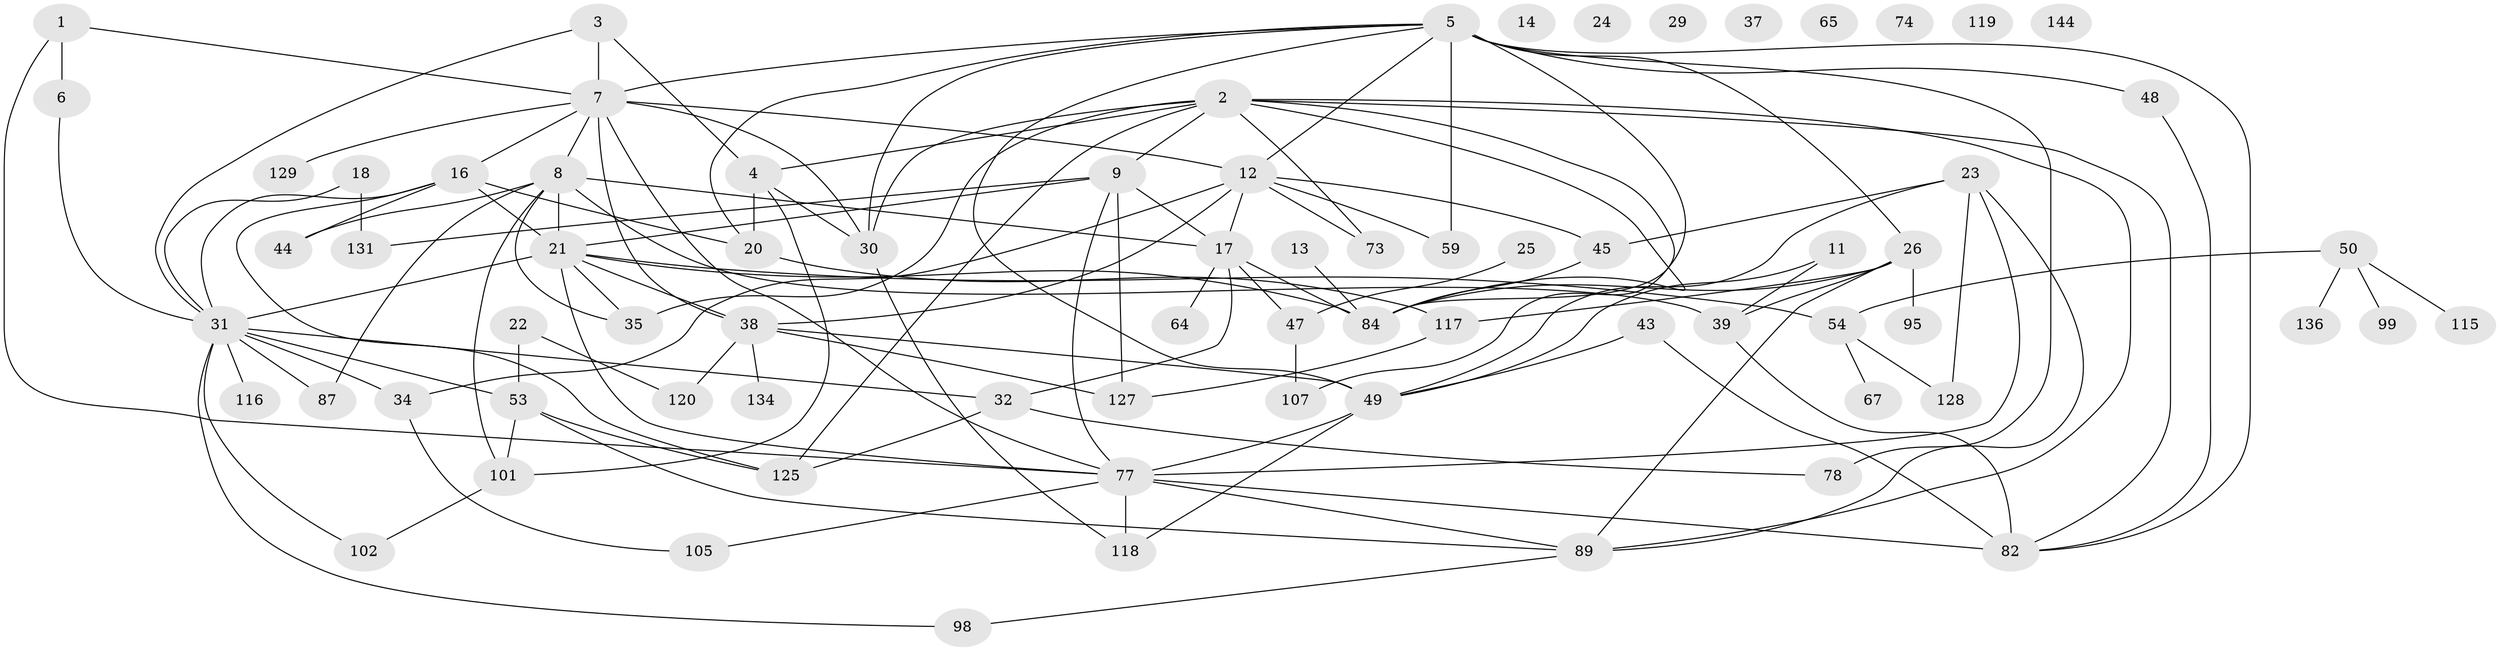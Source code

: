 // original degree distribution, {1: 0.1342281879194631, 4: 0.20134228187919462, 2: 0.2751677852348993, 3: 0.20134228187919462, 0: 0.053691275167785234, 5: 0.10738255033557047, 6: 0.026845637583892617}
// Generated by graph-tools (version 1.1) at 2025/13/03/09/25 04:13:05]
// undirected, 74 vertices, 129 edges
graph export_dot {
graph [start="1"]
  node [color=gray90,style=filled];
  1 [super="+33"];
  2 [super="+28+27+109"];
  3 [super="+10+63"];
  4 [super="+140+19"];
  5 [super="+42+46"];
  6 [super="+15"];
  7 [super="+90"];
  8 [super="+72"];
  9 [super="+41"];
  11 [super="+139"];
  12 [super="+70+68"];
  13;
  14;
  16 [super="+58"];
  17 [super="+61+85"];
  18;
  20 [super="+36"];
  21 [super="+111"];
  22;
  23 [super="+56"];
  24;
  25 [super="+133"];
  26 [super="+141+60"];
  29;
  30 [super="+40+57"];
  31 [super="+69+124"];
  32 [super="+75"];
  34 [super="+83"];
  35;
  37;
  38 [super="+51"];
  39 [super="+55"];
  43;
  44;
  45;
  47 [super="+52+80"];
  48;
  49 [super="+79+114"];
  50;
  53 [super="+104+76"];
  54 [super="+121+97"];
  59;
  64;
  65;
  67;
  73 [super="+143"];
  74;
  77 [super="+138+137"];
  78 [super="+86"];
  82 [super="+113"];
  84 [super="+100"];
  87;
  89 [super="+103"];
  95;
  98;
  99;
  101;
  102;
  105;
  107;
  115;
  116;
  117;
  118;
  119;
  120;
  125;
  127;
  128;
  129;
  131;
  134;
  136;
  144;
  1 -- 6;
  1 -- 77;
  1 -- 7;
  2 -- 30;
  2 -- 35;
  2 -- 84;
  2 -- 73;
  2 -- 89;
  2 -- 4;
  2 -- 9;
  2 -- 107;
  2 -- 125;
  2 -- 82;
  3 -- 4;
  3 -- 31;
  3 -- 7;
  4 -- 101;
  4 -- 20;
  4 -- 30;
  5 -- 12;
  5 -- 78;
  5 -- 48;
  5 -- 49;
  5 -- 20;
  5 -- 84;
  5 -- 26;
  5 -- 59;
  5 -- 30;
  5 -- 7;
  5 -- 82;
  6 -- 31;
  7 -- 30;
  7 -- 38;
  7 -- 129;
  7 -- 8;
  7 -- 12;
  7 -- 77;
  7 -- 16;
  8 -- 39 [weight=2];
  8 -- 101;
  8 -- 17;
  8 -- 35;
  8 -- 87;
  8 -- 44;
  8 -- 21;
  9 -- 131;
  9 -- 77;
  9 -- 127;
  9 -- 17;
  9 -- 21;
  11 -- 39;
  11 -- 49;
  12 -- 45;
  12 -- 17;
  12 -- 34;
  12 -- 38;
  12 -- 59;
  12 -- 73;
  13 -- 84;
  16 -- 20;
  16 -- 44;
  16 -- 125;
  16 -- 21;
  16 -- 31;
  17 -- 32;
  17 -- 64;
  17 -- 84;
  17 -- 47;
  18 -- 131;
  18 -- 31;
  20 -- 117;
  21 -- 35;
  21 -- 38;
  21 -- 77;
  21 -- 84;
  21 -- 54;
  21 -- 31;
  22 -- 120;
  22 -- 53;
  23 -- 128;
  23 -- 45;
  23 -- 89;
  23 -- 77;
  23 -- 49;
  25 -- 47 [weight=2];
  26 -- 89;
  26 -- 39;
  26 -- 84;
  26 -- 117;
  26 -- 95;
  30 -- 118;
  31 -- 102;
  31 -- 116;
  31 -- 32;
  31 -- 98;
  31 -- 53;
  31 -- 34;
  31 -- 87;
  32 -- 125;
  32 -- 78;
  34 -- 105;
  38 -- 120 [weight=2];
  38 -- 134;
  38 -- 127;
  38 -- 49;
  39 -- 82;
  43 -- 49;
  43 -- 82;
  45 -- 84;
  47 -- 107;
  48 -- 82;
  49 -- 118;
  49 -- 77;
  50 -- 99;
  50 -- 115;
  50 -- 136;
  50 -- 54;
  53 -- 101;
  53 -- 125;
  53 -- 89;
  54 -- 67;
  54 -- 128;
  77 -- 89;
  77 -- 105;
  77 -- 118;
  77 -- 82 [weight=2];
  89 -- 98;
  101 -- 102;
  117 -- 127;
}
